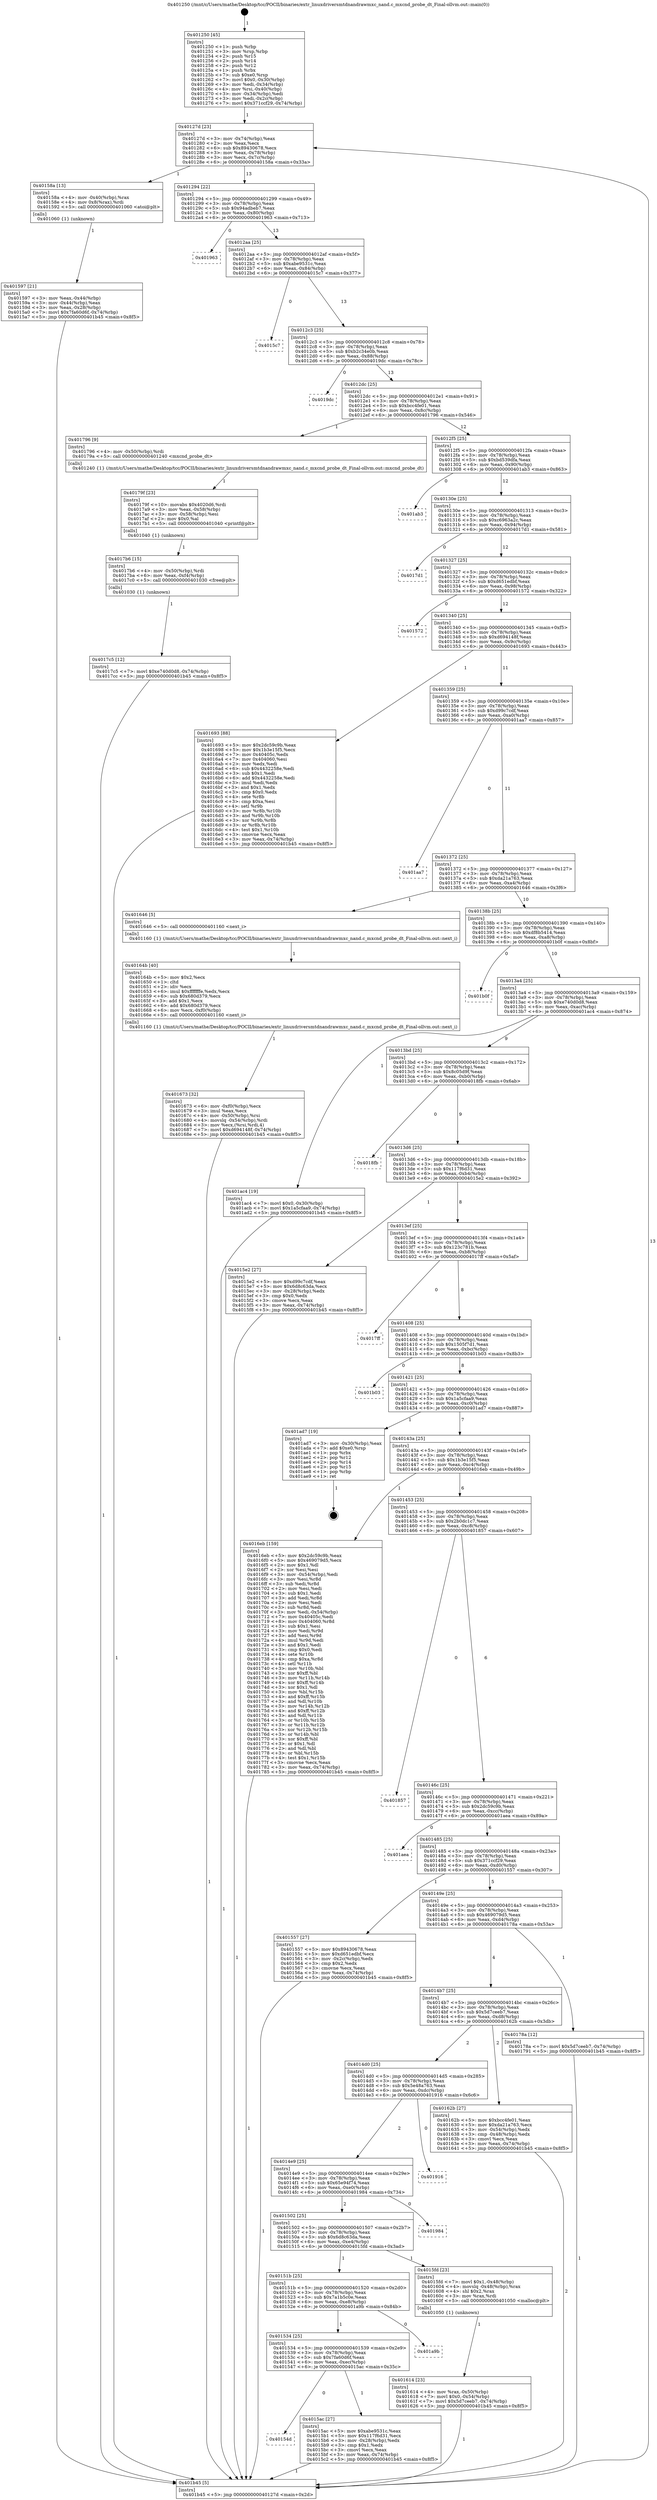 digraph "0x401250" {
  label = "0x401250 (/mnt/c/Users/mathe/Desktop/tcc/POCII/binaries/extr_linuxdriversmtdnandrawmxc_nand.c_mxcnd_probe_dt_Final-ollvm.out::main(0))"
  labelloc = "t"
  node[shape=record]

  Entry [label="",width=0.3,height=0.3,shape=circle,fillcolor=black,style=filled]
  "0x40127d" [label="{
     0x40127d [23]\l
     | [instrs]\l
     &nbsp;&nbsp;0x40127d \<+3\>: mov -0x74(%rbp),%eax\l
     &nbsp;&nbsp;0x401280 \<+2\>: mov %eax,%ecx\l
     &nbsp;&nbsp;0x401282 \<+6\>: sub $0x89430678,%ecx\l
     &nbsp;&nbsp;0x401288 \<+3\>: mov %eax,-0x78(%rbp)\l
     &nbsp;&nbsp;0x40128b \<+3\>: mov %ecx,-0x7c(%rbp)\l
     &nbsp;&nbsp;0x40128e \<+6\>: je 000000000040158a \<main+0x33a\>\l
  }"]
  "0x40158a" [label="{
     0x40158a [13]\l
     | [instrs]\l
     &nbsp;&nbsp;0x40158a \<+4\>: mov -0x40(%rbp),%rax\l
     &nbsp;&nbsp;0x40158e \<+4\>: mov 0x8(%rax),%rdi\l
     &nbsp;&nbsp;0x401592 \<+5\>: call 0000000000401060 \<atoi@plt\>\l
     | [calls]\l
     &nbsp;&nbsp;0x401060 \{1\} (unknown)\l
  }"]
  "0x401294" [label="{
     0x401294 [22]\l
     | [instrs]\l
     &nbsp;&nbsp;0x401294 \<+5\>: jmp 0000000000401299 \<main+0x49\>\l
     &nbsp;&nbsp;0x401299 \<+3\>: mov -0x78(%rbp),%eax\l
     &nbsp;&nbsp;0x40129c \<+5\>: sub $0x94adbeb7,%eax\l
     &nbsp;&nbsp;0x4012a1 \<+3\>: mov %eax,-0x80(%rbp)\l
     &nbsp;&nbsp;0x4012a4 \<+6\>: je 0000000000401963 \<main+0x713\>\l
  }"]
  Exit [label="",width=0.3,height=0.3,shape=circle,fillcolor=black,style=filled,peripheries=2]
  "0x401963" [label="{
     0x401963\l
  }", style=dashed]
  "0x4012aa" [label="{
     0x4012aa [25]\l
     | [instrs]\l
     &nbsp;&nbsp;0x4012aa \<+5\>: jmp 00000000004012af \<main+0x5f\>\l
     &nbsp;&nbsp;0x4012af \<+3\>: mov -0x78(%rbp),%eax\l
     &nbsp;&nbsp;0x4012b2 \<+5\>: sub $0xabe9531c,%eax\l
     &nbsp;&nbsp;0x4012b7 \<+6\>: mov %eax,-0x84(%rbp)\l
     &nbsp;&nbsp;0x4012bd \<+6\>: je 00000000004015c7 \<main+0x377\>\l
  }"]
  "0x4017c5" [label="{
     0x4017c5 [12]\l
     | [instrs]\l
     &nbsp;&nbsp;0x4017c5 \<+7\>: movl $0xe740d0d8,-0x74(%rbp)\l
     &nbsp;&nbsp;0x4017cc \<+5\>: jmp 0000000000401b45 \<main+0x8f5\>\l
  }"]
  "0x4015c7" [label="{
     0x4015c7\l
  }", style=dashed]
  "0x4012c3" [label="{
     0x4012c3 [25]\l
     | [instrs]\l
     &nbsp;&nbsp;0x4012c3 \<+5\>: jmp 00000000004012c8 \<main+0x78\>\l
     &nbsp;&nbsp;0x4012c8 \<+3\>: mov -0x78(%rbp),%eax\l
     &nbsp;&nbsp;0x4012cb \<+5\>: sub $0xb2c34e0b,%eax\l
     &nbsp;&nbsp;0x4012d0 \<+6\>: mov %eax,-0x88(%rbp)\l
     &nbsp;&nbsp;0x4012d6 \<+6\>: je 00000000004019dc \<main+0x78c\>\l
  }"]
  "0x4017b6" [label="{
     0x4017b6 [15]\l
     | [instrs]\l
     &nbsp;&nbsp;0x4017b6 \<+4\>: mov -0x50(%rbp),%rdi\l
     &nbsp;&nbsp;0x4017ba \<+6\>: mov %eax,-0xf4(%rbp)\l
     &nbsp;&nbsp;0x4017c0 \<+5\>: call 0000000000401030 \<free@plt\>\l
     | [calls]\l
     &nbsp;&nbsp;0x401030 \{1\} (unknown)\l
  }"]
  "0x4019dc" [label="{
     0x4019dc\l
  }", style=dashed]
  "0x4012dc" [label="{
     0x4012dc [25]\l
     | [instrs]\l
     &nbsp;&nbsp;0x4012dc \<+5\>: jmp 00000000004012e1 \<main+0x91\>\l
     &nbsp;&nbsp;0x4012e1 \<+3\>: mov -0x78(%rbp),%eax\l
     &nbsp;&nbsp;0x4012e4 \<+5\>: sub $0xbcc4fe01,%eax\l
     &nbsp;&nbsp;0x4012e9 \<+6\>: mov %eax,-0x8c(%rbp)\l
     &nbsp;&nbsp;0x4012ef \<+6\>: je 0000000000401796 \<main+0x546\>\l
  }"]
  "0x40179f" [label="{
     0x40179f [23]\l
     | [instrs]\l
     &nbsp;&nbsp;0x40179f \<+10\>: movabs $0x4020d6,%rdi\l
     &nbsp;&nbsp;0x4017a9 \<+3\>: mov %eax,-0x58(%rbp)\l
     &nbsp;&nbsp;0x4017ac \<+3\>: mov -0x58(%rbp),%esi\l
     &nbsp;&nbsp;0x4017af \<+2\>: mov $0x0,%al\l
     &nbsp;&nbsp;0x4017b1 \<+5\>: call 0000000000401040 \<printf@plt\>\l
     | [calls]\l
     &nbsp;&nbsp;0x401040 \{1\} (unknown)\l
  }"]
  "0x401796" [label="{
     0x401796 [9]\l
     | [instrs]\l
     &nbsp;&nbsp;0x401796 \<+4\>: mov -0x50(%rbp),%rdi\l
     &nbsp;&nbsp;0x40179a \<+5\>: call 0000000000401240 \<mxcnd_probe_dt\>\l
     | [calls]\l
     &nbsp;&nbsp;0x401240 \{1\} (/mnt/c/Users/mathe/Desktop/tcc/POCII/binaries/extr_linuxdriversmtdnandrawmxc_nand.c_mxcnd_probe_dt_Final-ollvm.out::mxcnd_probe_dt)\l
  }"]
  "0x4012f5" [label="{
     0x4012f5 [25]\l
     | [instrs]\l
     &nbsp;&nbsp;0x4012f5 \<+5\>: jmp 00000000004012fa \<main+0xaa\>\l
     &nbsp;&nbsp;0x4012fa \<+3\>: mov -0x78(%rbp),%eax\l
     &nbsp;&nbsp;0x4012fd \<+5\>: sub $0xbd539dfa,%eax\l
     &nbsp;&nbsp;0x401302 \<+6\>: mov %eax,-0x90(%rbp)\l
     &nbsp;&nbsp;0x401308 \<+6\>: je 0000000000401ab3 \<main+0x863\>\l
  }"]
  "0x401673" [label="{
     0x401673 [32]\l
     | [instrs]\l
     &nbsp;&nbsp;0x401673 \<+6\>: mov -0xf0(%rbp),%ecx\l
     &nbsp;&nbsp;0x401679 \<+3\>: imul %eax,%ecx\l
     &nbsp;&nbsp;0x40167c \<+4\>: mov -0x50(%rbp),%rsi\l
     &nbsp;&nbsp;0x401680 \<+4\>: movslq -0x54(%rbp),%rdi\l
     &nbsp;&nbsp;0x401684 \<+3\>: mov %ecx,(%rsi,%rdi,4)\l
     &nbsp;&nbsp;0x401687 \<+7\>: movl $0xd694148f,-0x74(%rbp)\l
     &nbsp;&nbsp;0x40168e \<+5\>: jmp 0000000000401b45 \<main+0x8f5\>\l
  }"]
  "0x401ab3" [label="{
     0x401ab3\l
  }", style=dashed]
  "0x40130e" [label="{
     0x40130e [25]\l
     | [instrs]\l
     &nbsp;&nbsp;0x40130e \<+5\>: jmp 0000000000401313 \<main+0xc3\>\l
     &nbsp;&nbsp;0x401313 \<+3\>: mov -0x78(%rbp),%eax\l
     &nbsp;&nbsp;0x401316 \<+5\>: sub $0xc6963a2c,%eax\l
     &nbsp;&nbsp;0x40131b \<+6\>: mov %eax,-0x94(%rbp)\l
     &nbsp;&nbsp;0x401321 \<+6\>: je 00000000004017d1 \<main+0x581\>\l
  }"]
  "0x40164b" [label="{
     0x40164b [40]\l
     | [instrs]\l
     &nbsp;&nbsp;0x40164b \<+5\>: mov $0x2,%ecx\l
     &nbsp;&nbsp;0x401650 \<+1\>: cltd\l
     &nbsp;&nbsp;0x401651 \<+2\>: idiv %ecx\l
     &nbsp;&nbsp;0x401653 \<+6\>: imul $0xfffffffe,%edx,%ecx\l
     &nbsp;&nbsp;0x401659 \<+6\>: sub $0x680d379,%ecx\l
     &nbsp;&nbsp;0x40165f \<+3\>: add $0x1,%ecx\l
     &nbsp;&nbsp;0x401662 \<+6\>: add $0x680d379,%ecx\l
     &nbsp;&nbsp;0x401668 \<+6\>: mov %ecx,-0xf0(%rbp)\l
     &nbsp;&nbsp;0x40166e \<+5\>: call 0000000000401160 \<next_i\>\l
     | [calls]\l
     &nbsp;&nbsp;0x401160 \{1\} (/mnt/c/Users/mathe/Desktop/tcc/POCII/binaries/extr_linuxdriversmtdnandrawmxc_nand.c_mxcnd_probe_dt_Final-ollvm.out::next_i)\l
  }"]
  "0x4017d1" [label="{
     0x4017d1\l
  }", style=dashed]
  "0x401327" [label="{
     0x401327 [25]\l
     | [instrs]\l
     &nbsp;&nbsp;0x401327 \<+5\>: jmp 000000000040132c \<main+0xdc\>\l
     &nbsp;&nbsp;0x40132c \<+3\>: mov -0x78(%rbp),%eax\l
     &nbsp;&nbsp;0x40132f \<+5\>: sub $0xd651edbf,%eax\l
     &nbsp;&nbsp;0x401334 \<+6\>: mov %eax,-0x98(%rbp)\l
     &nbsp;&nbsp;0x40133a \<+6\>: je 0000000000401572 \<main+0x322\>\l
  }"]
  "0x401614" [label="{
     0x401614 [23]\l
     | [instrs]\l
     &nbsp;&nbsp;0x401614 \<+4\>: mov %rax,-0x50(%rbp)\l
     &nbsp;&nbsp;0x401618 \<+7\>: movl $0x0,-0x54(%rbp)\l
     &nbsp;&nbsp;0x40161f \<+7\>: movl $0x5d7ceeb7,-0x74(%rbp)\l
     &nbsp;&nbsp;0x401626 \<+5\>: jmp 0000000000401b45 \<main+0x8f5\>\l
  }"]
  "0x401572" [label="{
     0x401572\l
  }", style=dashed]
  "0x401340" [label="{
     0x401340 [25]\l
     | [instrs]\l
     &nbsp;&nbsp;0x401340 \<+5\>: jmp 0000000000401345 \<main+0xf5\>\l
     &nbsp;&nbsp;0x401345 \<+3\>: mov -0x78(%rbp),%eax\l
     &nbsp;&nbsp;0x401348 \<+5\>: sub $0xd694148f,%eax\l
     &nbsp;&nbsp;0x40134d \<+6\>: mov %eax,-0x9c(%rbp)\l
     &nbsp;&nbsp;0x401353 \<+6\>: je 0000000000401693 \<main+0x443\>\l
  }"]
  "0x40154d" [label="{
     0x40154d\l
  }", style=dashed]
  "0x401693" [label="{
     0x401693 [88]\l
     | [instrs]\l
     &nbsp;&nbsp;0x401693 \<+5\>: mov $0x2dc59c9b,%eax\l
     &nbsp;&nbsp;0x401698 \<+5\>: mov $0x1b3e15f5,%ecx\l
     &nbsp;&nbsp;0x40169d \<+7\>: mov 0x40405c,%edx\l
     &nbsp;&nbsp;0x4016a4 \<+7\>: mov 0x404060,%esi\l
     &nbsp;&nbsp;0x4016ab \<+2\>: mov %edx,%edi\l
     &nbsp;&nbsp;0x4016ad \<+6\>: sub $0x4432258e,%edi\l
     &nbsp;&nbsp;0x4016b3 \<+3\>: sub $0x1,%edi\l
     &nbsp;&nbsp;0x4016b6 \<+6\>: add $0x4432258e,%edi\l
     &nbsp;&nbsp;0x4016bc \<+3\>: imul %edi,%edx\l
     &nbsp;&nbsp;0x4016bf \<+3\>: and $0x1,%edx\l
     &nbsp;&nbsp;0x4016c2 \<+3\>: cmp $0x0,%edx\l
     &nbsp;&nbsp;0x4016c5 \<+4\>: sete %r8b\l
     &nbsp;&nbsp;0x4016c9 \<+3\>: cmp $0xa,%esi\l
     &nbsp;&nbsp;0x4016cc \<+4\>: setl %r9b\l
     &nbsp;&nbsp;0x4016d0 \<+3\>: mov %r8b,%r10b\l
     &nbsp;&nbsp;0x4016d3 \<+3\>: and %r9b,%r10b\l
     &nbsp;&nbsp;0x4016d6 \<+3\>: xor %r9b,%r8b\l
     &nbsp;&nbsp;0x4016d9 \<+3\>: or %r8b,%r10b\l
     &nbsp;&nbsp;0x4016dc \<+4\>: test $0x1,%r10b\l
     &nbsp;&nbsp;0x4016e0 \<+3\>: cmovne %ecx,%eax\l
     &nbsp;&nbsp;0x4016e3 \<+3\>: mov %eax,-0x74(%rbp)\l
     &nbsp;&nbsp;0x4016e6 \<+5\>: jmp 0000000000401b45 \<main+0x8f5\>\l
  }"]
  "0x401359" [label="{
     0x401359 [25]\l
     | [instrs]\l
     &nbsp;&nbsp;0x401359 \<+5\>: jmp 000000000040135e \<main+0x10e\>\l
     &nbsp;&nbsp;0x40135e \<+3\>: mov -0x78(%rbp),%eax\l
     &nbsp;&nbsp;0x401361 \<+5\>: sub $0xd99c7cdf,%eax\l
     &nbsp;&nbsp;0x401366 \<+6\>: mov %eax,-0xa0(%rbp)\l
     &nbsp;&nbsp;0x40136c \<+6\>: je 0000000000401aa7 \<main+0x857\>\l
  }"]
  "0x4015ac" [label="{
     0x4015ac [27]\l
     | [instrs]\l
     &nbsp;&nbsp;0x4015ac \<+5\>: mov $0xabe9531c,%eax\l
     &nbsp;&nbsp;0x4015b1 \<+5\>: mov $0x117f6d31,%ecx\l
     &nbsp;&nbsp;0x4015b6 \<+3\>: mov -0x28(%rbp),%edx\l
     &nbsp;&nbsp;0x4015b9 \<+3\>: cmp $0x1,%edx\l
     &nbsp;&nbsp;0x4015bc \<+3\>: cmovl %ecx,%eax\l
     &nbsp;&nbsp;0x4015bf \<+3\>: mov %eax,-0x74(%rbp)\l
     &nbsp;&nbsp;0x4015c2 \<+5\>: jmp 0000000000401b45 \<main+0x8f5\>\l
  }"]
  "0x401aa7" [label="{
     0x401aa7\l
  }", style=dashed]
  "0x401372" [label="{
     0x401372 [25]\l
     | [instrs]\l
     &nbsp;&nbsp;0x401372 \<+5\>: jmp 0000000000401377 \<main+0x127\>\l
     &nbsp;&nbsp;0x401377 \<+3\>: mov -0x78(%rbp),%eax\l
     &nbsp;&nbsp;0x40137a \<+5\>: sub $0xda21a763,%eax\l
     &nbsp;&nbsp;0x40137f \<+6\>: mov %eax,-0xa4(%rbp)\l
     &nbsp;&nbsp;0x401385 \<+6\>: je 0000000000401646 \<main+0x3f6\>\l
  }"]
  "0x401534" [label="{
     0x401534 [25]\l
     | [instrs]\l
     &nbsp;&nbsp;0x401534 \<+5\>: jmp 0000000000401539 \<main+0x2e9\>\l
     &nbsp;&nbsp;0x401539 \<+3\>: mov -0x78(%rbp),%eax\l
     &nbsp;&nbsp;0x40153c \<+5\>: sub $0x7fa60d6f,%eax\l
     &nbsp;&nbsp;0x401541 \<+6\>: mov %eax,-0xec(%rbp)\l
     &nbsp;&nbsp;0x401547 \<+6\>: je 00000000004015ac \<main+0x35c\>\l
  }"]
  "0x401646" [label="{
     0x401646 [5]\l
     | [instrs]\l
     &nbsp;&nbsp;0x401646 \<+5\>: call 0000000000401160 \<next_i\>\l
     | [calls]\l
     &nbsp;&nbsp;0x401160 \{1\} (/mnt/c/Users/mathe/Desktop/tcc/POCII/binaries/extr_linuxdriversmtdnandrawmxc_nand.c_mxcnd_probe_dt_Final-ollvm.out::next_i)\l
  }"]
  "0x40138b" [label="{
     0x40138b [25]\l
     | [instrs]\l
     &nbsp;&nbsp;0x40138b \<+5\>: jmp 0000000000401390 \<main+0x140\>\l
     &nbsp;&nbsp;0x401390 \<+3\>: mov -0x78(%rbp),%eax\l
     &nbsp;&nbsp;0x401393 \<+5\>: sub $0xdf8b5414,%eax\l
     &nbsp;&nbsp;0x401398 \<+6\>: mov %eax,-0xa8(%rbp)\l
     &nbsp;&nbsp;0x40139e \<+6\>: je 0000000000401b0f \<main+0x8bf\>\l
  }"]
  "0x401a9b" [label="{
     0x401a9b\l
  }", style=dashed]
  "0x401b0f" [label="{
     0x401b0f\l
  }", style=dashed]
  "0x4013a4" [label="{
     0x4013a4 [25]\l
     | [instrs]\l
     &nbsp;&nbsp;0x4013a4 \<+5\>: jmp 00000000004013a9 \<main+0x159\>\l
     &nbsp;&nbsp;0x4013a9 \<+3\>: mov -0x78(%rbp),%eax\l
     &nbsp;&nbsp;0x4013ac \<+5\>: sub $0xe740d0d8,%eax\l
     &nbsp;&nbsp;0x4013b1 \<+6\>: mov %eax,-0xac(%rbp)\l
     &nbsp;&nbsp;0x4013b7 \<+6\>: je 0000000000401ac4 \<main+0x874\>\l
  }"]
  "0x40151b" [label="{
     0x40151b [25]\l
     | [instrs]\l
     &nbsp;&nbsp;0x40151b \<+5\>: jmp 0000000000401520 \<main+0x2d0\>\l
     &nbsp;&nbsp;0x401520 \<+3\>: mov -0x78(%rbp),%eax\l
     &nbsp;&nbsp;0x401523 \<+5\>: sub $0x7a1b5c0e,%eax\l
     &nbsp;&nbsp;0x401528 \<+6\>: mov %eax,-0xe8(%rbp)\l
     &nbsp;&nbsp;0x40152e \<+6\>: je 0000000000401a9b \<main+0x84b\>\l
  }"]
  "0x401ac4" [label="{
     0x401ac4 [19]\l
     | [instrs]\l
     &nbsp;&nbsp;0x401ac4 \<+7\>: movl $0x0,-0x30(%rbp)\l
     &nbsp;&nbsp;0x401acb \<+7\>: movl $0x1a5cfaa9,-0x74(%rbp)\l
     &nbsp;&nbsp;0x401ad2 \<+5\>: jmp 0000000000401b45 \<main+0x8f5\>\l
  }"]
  "0x4013bd" [label="{
     0x4013bd [25]\l
     | [instrs]\l
     &nbsp;&nbsp;0x4013bd \<+5\>: jmp 00000000004013c2 \<main+0x172\>\l
     &nbsp;&nbsp;0x4013c2 \<+3\>: mov -0x78(%rbp),%eax\l
     &nbsp;&nbsp;0x4013c5 \<+5\>: sub $0x8c05d9f,%eax\l
     &nbsp;&nbsp;0x4013ca \<+6\>: mov %eax,-0xb0(%rbp)\l
     &nbsp;&nbsp;0x4013d0 \<+6\>: je 00000000004018fb \<main+0x6ab\>\l
  }"]
  "0x4015fd" [label="{
     0x4015fd [23]\l
     | [instrs]\l
     &nbsp;&nbsp;0x4015fd \<+7\>: movl $0x1,-0x48(%rbp)\l
     &nbsp;&nbsp;0x401604 \<+4\>: movslq -0x48(%rbp),%rax\l
     &nbsp;&nbsp;0x401608 \<+4\>: shl $0x2,%rax\l
     &nbsp;&nbsp;0x40160c \<+3\>: mov %rax,%rdi\l
     &nbsp;&nbsp;0x40160f \<+5\>: call 0000000000401050 \<malloc@plt\>\l
     | [calls]\l
     &nbsp;&nbsp;0x401050 \{1\} (unknown)\l
  }"]
  "0x4018fb" [label="{
     0x4018fb\l
  }", style=dashed]
  "0x4013d6" [label="{
     0x4013d6 [25]\l
     | [instrs]\l
     &nbsp;&nbsp;0x4013d6 \<+5\>: jmp 00000000004013db \<main+0x18b\>\l
     &nbsp;&nbsp;0x4013db \<+3\>: mov -0x78(%rbp),%eax\l
     &nbsp;&nbsp;0x4013de \<+5\>: sub $0x117f6d31,%eax\l
     &nbsp;&nbsp;0x4013e3 \<+6\>: mov %eax,-0xb4(%rbp)\l
     &nbsp;&nbsp;0x4013e9 \<+6\>: je 00000000004015e2 \<main+0x392\>\l
  }"]
  "0x401502" [label="{
     0x401502 [25]\l
     | [instrs]\l
     &nbsp;&nbsp;0x401502 \<+5\>: jmp 0000000000401507 \<main+0x2b7\>\l
     &nbsp;&nbsp;0x401507 \<+3\>: mov -0x78(%rbp),%eax\l
     &nbsp;&nbsp;0x40150a \<+5\>: sub $0x6d8c63da,%eax\l
     &nbsp;&nbsp;0x40150f \<+6\>: mov %eax,-0xe4(%rbp)\l
     &nbsp;&nbsp;0x401515 \<+6\>: je 00000000004015fd \<main+0x3ad\>\l
  }"]
  "0x4015e2" [label="{
     0x4015e2 [27]\l
     | [instrs]\l
     &nbsp;&nbsp;0x4015e2 \<+5\>: mov $0xd99c7cdf,%eax\l
     &nbsp;&nbsp;0x4015e7 \<+5\>: mov $0x6d8c63da,%ecx\l
     &nbsp;&nbsp;0x4015ec \<+3\>: mov -0x28(%rbp),%edx\l
     &nbsp;&nbsp;0x4015ef \<+3\>: cmp $0x0,%edx\l
     &nbsp;&nbsp;0x4015f2 \<+3\>: cmove %ecx,%eax\l
     &nbsp;&nbsp;0x4015f5 \<+3\>: mov %eax,-0x74(%rbp)\l
     &nbsp;&nbsp;0x4015f8 \<+5\>: jmp 0000000000401b45 \<main+0x8f5\>\l
  }"]
  "0x4013ef" [label="{
     0x4013ef [25]\l
     | [instrs]\l
     &nbsp;&nbsp;0x4013ef \<+5\>: jmp 00000000004013f4 \<main+0x1a4\>\l
     &nbsp;&nbsp;0x4013f4 \<+3\>: mov -0x78(%rbp),%eax\l
     &nbsp;&nbsp;0x4013f7 \<+5\>: sub $0x123c781b,%eax\l
     &nbsp;&nbsp;0x4013fc \<+6\>: mov %eax,-0xb8(%rbp)\l
     &nbsp;&nbsp;0x401402 \<+6\>: je 00000000004017ff \<main+0x5af\>\l
  }"]
  "0x401984" [label="{
     0x401984\l
  }", style=dashed]
  "0x4017ff" [label="{
     0x4017ff\l
  }", style=dashed]
  "0x401408" [label="{
     0x401408 [25]\l
     | [instrs]\l
     &nbsp;&nbsp;0x401408 \<+5\>: jmp 000000000040140d \<main+0x1bd\>\l
     &nbsp;&nbsp;0x40140d \<+3\>: mov -0x78(%rbp),%eax\l
     &nbsp;&nbsp;0x401410 \<+5\>: sub $0x1505f7d1,%eax\l
     &nbsp;&nbsp;0x401415 \<+6\>: mov %eax,-0xbc(%rbp)\l
     &nbsp;&nbsp;0x40141b \<+6\>: je 0000000000401b03 \<main+0x8b3\>\l
  }"]
  "0x4014e9" [label="{
     0x4014e9 [25]\l
     | [instrs]\l
     &nbsp;&nbsp;0x4014e9 \<+5\>: jmp 00000000004014ee \<main+0x29e\>\l
     &nbsp;&nbsp;0x4014ee \<+3\>: mov -0x78(%rbp),%eax\l
     &nbsp;&nbsp;0x4014f1 \<+5\>: sub $0x65e94f74,%eax\l
     &nbsp;&nbsp;0x4014f6 \<+6\>: mov %eax,-0xe0(%rbp)\l
     &nbsp;&nbsp;0x4014fc \<+6\>: je 0000000000401984 \<main+0x734\>\l
  }"]
  "0x401b03" [label="{
     0x401b03\l
  }", style=dashed]
  "0x401421" [label="{
     0x401421 [25]\l
     | [instrs]\l
     &nbsp;&nbsp;0x401421 \<+5\>: jmp 0000000000401426 \<main+0x1d6\>\l
     &nbsp;&nbsp;0x401426 \<+3\>: mov -0x78(%rbp),%eax\l
     &nbsp;&nbsp;0x401429 \<+5\>: sub $0x1a5cfaa9,%eax\l
     &nbsp;&nbsp;0x40142e \<+6\>: mov %eax,-0xc0(%rbp)\l
     &nbsp;&nbsp;0x401434 \<+6\>: je 0000000000401ad7 \<main+0x887\>\l
  }"]
  "0x401916" [label="{
     0x401916\l
  }", style=dashed]
  "0x401ad7" [label="{
     0x401ad7 [19]\l
     | [instrs]\l
     &nbsp;&nbsp;0x401ad7 \<+3\>: mov -0x30(%rbp),%eax\l
     &nbsp;&nbsp;0x401ada \<+7\>: add $0xe0,%rsp\l
     &nbsp;&nbsp;0x401ae1 \<+1\>: pop %rbx\l
     &nbsp;&nbsp;0x401ae2 \<+2\>: pop %r12\l
     &nbsp;&nbsp;0x401ae4 \<+2\>: pop %r14\l
     &nbsp;&nbsp;0x401ae6 \<+2\>: pop %r15\l
     &nbsp;&nbsp;0x401ae8 \<+1\>: pop %rbp\l
     &nbsp;&nbsp;0x401ae9 \<+1\>: ret\l
  }"]
  "0x40143a" [label="{
     0x40143a [25]\l
     | [instrs]\l
     &nbsp;&nbsp;0x40143a \<+5\>: jmp 000000000040143f \<main+0x1ef\>\l
     &nbsp;&nbsp;0x40143f \<+3\>: mov -0x78(%rbp),%eax\l
     &nbsp;&nbsp;0x401442 \<+5\>: sub $0x1b3e15f5,%eax\l
     &nbsp;&nbsp;0x401447 \<+6\>: mov %eax,-0xc4(%rbp)\l
     &nbsp;&nbsp;0x40144d \<+6\>: je 00000000004016eb \<main+0x49b\>\l
  }"]
  "0x4014d0" [label="{
     0x4014d0 [25]\l
     | [instrs]\l
     &nbsp;&nbsp;0x4014d0 \<+5\>: jmp 00000000004014d5 \<main+0x285\>\l
     &nbsp;&nbsp;0x4014d5 \<+3\>: mov -0x78(%rbp),%eax\l
     &nbsp;&nbsp;0x4014d8 \<+5\>: sub $0x5e48a763,%eax\l
     &nbsp;&nbsp;0x4014dd \<+6\>: mov %eax,-0xdc(%rbp)\l
     &nbsp;&nbsp;0x4014e3 \<+6\>: je 0000000000401916 \<main+0x6c6\>\l
  }"]
  "0x4016eb" [label="{
     0x4016eb [159]\l
     | [instrs]\l
     &nbsp;&nbsp;0x4016eb \<+5\>: mov $0x2dc59c9b,%eax\l
     &nbsp;&nbsp;0x4016f0 \<+5\>: mov $0x469079d5,%ecx\l
     &nbsp;&nbsp;0x4016f5 \<+2\>: mov $0x1,%dl\l
     &nbsp;&nbsp;0x4016f7 \<+2\>: xor %esi,%esi\l
     &nbsp;&nbsp;0x4016f9 \<+3\>: mov -0x54(%rbp),%edi\l
     &nbsp;&nbsp;0x4016fc \<+3\>: mov %esi,%r8d\l
     &nbsp;&nbsp;0x4016ff \<+3\>: sub %edi,%r8d\l
     &nbsp;&nbsp;0x401702 \<+2\>: mov %esi,%edi\l
     &nbsp;&nbsp;0x401704 \<+3\>: sub $0x1,%edi\l
     &nbsp;&nbsp;0x401707 \<+3\>: add %edi,%r8d\l
     &nbsp;&nbsp;0x40170a \<+2\>: mov %esi,%edi\l
     &nbsp;&nbsp;0x40170c \<+3\>: sub %r8d,%edi\l
     &nbsp;&nbsp;0x40170f \<+3\>: mov %edi,-0x54(%rbp)\l
     &nbsp;&nbsp;0x401712 \<+7\>: mov 0x40405c,%edi\l
     &nbsp;&nbsp;0x401719 \<+8\>: mov 0x404060,%r8d\l
     &nbsp;&nbsp;0x401721 \<+3\>: sub $0x1,%esi\l
     &nbsp;&nbsp;0x401724 \<+3\>: mov %edi,%r9d\l
     &nbsp;&nbsp;0x401727 \<+3\>: add %esi,%r9d\l
     &nbsp;&nbsp;0x40172a \<+4\>: imul %r9d,%edi\l
     &nbsp;&nbsp;0x40172e \<+3\>: and $0x1,%edi\l
     &nbsp;&nbsp;0x401731 \<+3\>: cmp $0x0,%edi\l
     &nbsp;&nbsp;0x401734 \<+4\>: sete %r10b\l
     &nbsp;&nbsp;0x401738 \<+4\>: cmp $0xa,%r8d\l
     &nbsp;&nbsp;0x40173c \<+4\>: setl %r11b\l
     &nbsp;&nbsp;0x401740 \<+3\>: mov %r10b,%bl\l
     &nbsp;&nbsp;0x401743 \<+3\>: xor $0xff,%bl\l
     &nbsp;&nbsp;0x401746 \<+3\>: mov %r11b,%r14b\l
     &nbsp;&nbsp;0x401749 \<+4\>: xor $0xff,%r14b\l
     &nbsp;&nbsp;0x40174d \<+3\>: xor $0x1,%dl\l
     &nbsp;&nbsp;0x401750 \<+3\>: mov %bl,%r15b\l
     &nbsp;&nbsp;0x401753 \<+4\>: and $0xff,%r15b\l
     &nbsp;&nbsp;0x401757 \<+3\>: and %dl,%r10b\l
     &nbsp;&nbsp;0x40175a \<+3\>: mov %r14b,%r12b\l
     &nbsp;&nbsp;0x40175d \<+4\>: and $0xff,%r12b\l
     &nbsp;&nbsp;0x401761 \<+3\>: and %dl,%r11b\l
     &nbsp;&nbsp;0x401764 \<+3\>: or %r10b,%r15b\l
     &nbsp;&nbsp;0x401767 \<+3\>: or %r11b,%r12b\l
     &nbsp;&nbsp;0x40176a \<+3\>: xor %r12b,%r15b\l
     &nbsp;&nbsp;0x40176d \<+3\>: or %r14b,%bl\l
     &nbsp;&nbsp;0x401770 \<+3\>: xor $0xff,%bl\l
     &nbsp;&nbsp;0x401773 \<+3\>: or $0x1,%dl\l
     &nbsp;&nbsp;0x401776 \<+2\>: and %dl,%bl\l
     &nbsp;&nbsp;0x401778 \<+3\>: or %bl,%r15b\l
     &nbsp;&nbsp;0x40177b \<+4\>: test $0x1,%r15b\l
     &nbsp;&nbsp;0x40177f \<+3\>: cmovne %ecx,%eax\l
     &nbsp;&nbsp;0x401782 \<+3\>: mov %eax,-0x74(%rbp)\l
     &nbsp;&nbsp;0x401785 \<+5\>: jmp 0000000000401b45 \<main+0x8f5\>\l
  }"]
  "0x401453" [label="{
     0x401453 [25]\l
     | [instrs]\l
     &nbsp;&nbsp;0x401453 \<+5\>: jmp 0000000000401458 \<main+0x208\>\l
     &nbsp;&nbsp;0x401458 \<+3\>: mov -0x78(%rbp),%eax\l
     &nbsp;&nbsp;0x40145b \<+5\>: sub $0x2b0dc1c7,%eax\l
     &nbsp;&nbsp;0x401460 \<+6\>: mov %eax,-0xc8(%rbp)\l
     &nbsp;&nbsp;0x401466 \<+6\>: je 0000000000401857 \<main+0x607\>\l
  }"]
  "0x40162b" [label="{
     0x40162b [27]\l
     | [instrs]\l
     &nbsp;&nbsp;0x40162b \<+5\>: mov $0xbcc4fe01,%eax\l
     &nbsp;&nbsp;0x401630 \<+5\>: mov $0xda21a763,%ecx\l
     &nbsp;&nbsp;0x401635 \<+3\>: mov -0x54(%rbp),%edx\l
     &nbsp;&nbsp;0x401638 \<+3\>: cmp -0x48(%rbp),%edx\l
     &nbsp;&nbsp;0x40163b \<+3\>: cmovl %ecx,%eax\l
     &nbsp;&nbsp;0x40163e \<+3\>: mov %eax,-0x74(%rbp)\l
     &nbsp;&nbsp;0x401641 \<+5\>: jmp 0000000000401b45 \<main+0x8f5\>\l
  }"]
  "0x401857" [label="{
     0x401857\l
  }", style=dashed]
  "0x40146c" [label="{
     0x40146c [25]\l
     | [instrs]\l
     &nbsp;&nbsp;0x40146c \<+5\>: jmp 0000000000401471 \<main+0x221\>\l
     &nbsp;&nbsp;0x401471 \<+3\>: mov -0x78(%rbp),%eax\l
     &nbsp;&nbsp;0x401474 \<+5\>: sub $0x2dc59c9b,%eax\l
     &nbsp;&nbsp;0x401479 \<+6\>: mov %eax,-0xcc(%rbp)\l
     &nbsp;&nbsp;0x40147f \<+6\>: je 0000000000401aea \<main+0x89a\>\l
  }"]
  "0x4014b7" [label="{
     0x4014b7 [25]\l
     | [instrs]\l
     &nbsp;&nbsp;0x4014b7 \<+5\>: jmp 00000000004014bc \<main+0x26c\>\l
     &nbsp;&nbsp;0x4014bc \<+3\>: mov -0x78(%rbp),%eax\l
     &nbsp;&nbsp;0x4014bf \<+5\>: sub $0x5d7ceeb7,%eax\l
     &nbsp;&nbsp;0x4014c4 \<+6\>: mov %eax,-0xd8(%rbp)\l
     &nbsp;&nbsp;0x4014ca \<+6\>: je 000000000040162b \<main+0x3db\>\l
  }"]
  "0x401aea" [label="{
     0x401aea\l
  }", style=dashed]
  "0x401485" [label="{
     0x401485 [25]\l
     | [instrs]\l
     &nbsp;&nbsp;0x401485 \<+5\>: jmp 000000000040148a \<main+0x23a\>\l
     &nbsp;&nbsp;0x40148a \<+3\>: mov -0x78(%rbp),%eax\l
     &nbsp;&nbsp;0x40148d \<+5\>: sub $0x371ccf29,%eax\l
     &nbsp;&nbsp;0x401492 \<+6\>: mov %eax,-0xd0(%rbp)\l
     &nbsp;&nbsp;0x401498 \<+6\>: je 0000000000401557 \<main+0x307\>\l
  }"]
  "0x40178a" [label="{
     0x40178a [12]\l
     | [instrs]\l
     &nbsp;&nbsp;0x40178a \<+7\>: movl $0x5d7ceeb7,-0x74(%rbp)\l
     &nbsp;&nbsp;0x401791 \<+5\>: jmp 0000000000401b45 \<main+0x8f5\>\l
  }"]
  "0x401557" [label="{
     0x401557 [27]\l
     | [instrs]\l
     &nbsp;&nbsp;0x401557 \<+5\>: mov $0x89430678,%eax\l
     &nbsp;&nbsp;0x40155c \<+5\>: mov $0xd651edbf,%ecx\l
     &nbsp;&nbsp;0x401561 \<+3\>: mov -0x2c(%rbp),%edx\l
     &nbsp;&nbsp;0x401564 \<+3\>: cmp $0x2,%edx\l
     &nbsp;&nbsp;0x401567 \<+3\>: cmovne %ecx,%eax\l
     &nbsp;&nbsp;0x40156a \<+3\>: mov %eax,-0x74(%rbp)\l
     &nbsp;&nbsp;0x40156d \<+5\>: jmp 0000000000401b45 \<main+0x8f5\>\l
  }"]
  "0x40149e" [label="{
     0x40149e [25]\l
     | [instrs]\l
     &nbsp;&nbsp;0x40149e \<+5\>: jmp 00000000004014a3 \<main+0x253\>\l
     &nbsp;&nbsp;0x4014a3 \<+3\>: mov -0x78(%rbp),%eax\l
     &nbsp;&nbsp;0x4014a6 \<+5\>: sub $0x469079d5,%eax\l
     &nbsp;&nbsp;0x4014ab \<+6\>: mov %eax,-0xd4(%rbp)\l
     &nbsp;&nbsp;0x4014b1 \<+6\>: je 000000000040178a \<main+0x53a\>\l
  }"]
  "0x401b45" [label="{
     0x401b45 [5]\l
     | [instrs]\l
     &nbsp;&nbsp;0x401b45 \<+5\>: jmp 000000000040127d \<main+0x2d\>\l
  }"]
  "0x401250" [label="{
     0x401250 [45]\l
     | [instrs]\l
     &nbsp;&nbsp;0x401250 \<+1\>: push %rbp\l
     &nbsp;&nbsp;0x401251 \<+3\>: mov %rsp,%rbp\l
     &nbsp;&nbsp;0x401254 \<+2\>: push %r15\l
     &nbsp;&nbsp;0x401256 \<+2\>: push %r14\l
     &nbsp;&nbsp;0x401258 \<+2\>: push %r12\l
     &nbsp;&nbsp;0x40125a \<+1\>: push %rbx\l
     &nbsp;&nbsp;0x40125b \<+7\>: sub $0xe0,%rsp\l
     &nbsp;&nbsp;0x401262 \<+7\>: movl $0x0,-0x30(%rbp)\l
     &nbsp;&nbsp;0x401269 \<+3\>: mov %edi,-0x34(%rbp)\l
     &nbsp;&nbsp;0x40126c \<+4\>: mov %rsi,-0x40(%rbp)\l
     &nbsp;&nbsp;0x401270 \<+3\>: mov -0x34(%rbp),%edi\l
     &nbsp;&nbsp;0x401273 \<+3\>: mov %edi,-0x2c(%rbp)\l
     &nbsp;&nbsp;0x401276 \<+7\>: movl $0x371ccf29,-0x74(%rbp)\l
  }"]
  "0x401597" [label="{
     0x401597 [21]\l
     | [instrs]\l
     &nbsp;&nbsp;0x401597 \<+3\>: mov %eax,-0x44(%rbp)\l
     &nbsp;&nbsp;0x40159a \<+3\>: mov -0x44(%rbp),%eax\l
     &nbsp;&nbsp;0x40159d \<+3\>: mov %eax,-0x28(%rbp)\l
     &nbsp;&nbsp;0x4015a0 \<+7\>: movl $0x7fa60d6f,-0x74(%rbp)\l
     &nbsp;&nbsp;0x4015a7 \<+5\>: jmp 0000000000401b45 \<main+0x8f5\>\l
  }"]
  Entry -> "0x401250" [label=" 1"]
  "0x40127d" -> "0x40158a" [label=" 1"]
  "0x40127d" -> "0x401294" [label=" 13"]
  "0x401ad7" -> Exit [label=" 1"]
  "0x401294" -> "0x401963" [label=" 0"]
  "0x401294" -> "0x4012aa" [label=" 13"]
  "0x401ac4" -> "0x401b45" [label=" 1"]
  "0x4012aa" -> "0x4015c7" [label=" 0"]
  "0x4012aa" -> "0x4012c3" [label=" 13"]
  "0x4017c5" -> "0x401b45" [label=" 1"]
  "0x4012c3" -> "0x4019dc" [label=" 0"]
  "0x4012c3" -> "0x4012dc" [label=" 13"]
  "0x4017b6" -> "0x4017c5" [label=" 1"]
  "0x4012dc" -> "0x401796" [label=" 1"]
  "0x4012dc" -> "0x4012f5" [label=" 12"]
  "0x40179f" -> "0x4017b6" [label=" 1"]
  "0x4012f5" -> "0x401ab3" [label=" 0"]
  "0x4012f5" -> "0x40130e" [label=" 12"]
  "0x401796" -> "0x40179f" [label=" 1"]
  "0x40130e" -> "0x4017d1" [label=" 0"]
  "0x40130e" -> "0x401327" [label=" 12"]
  "0x40178a" -> "0x401b45" [label=" 1"]
  "0x401327" -> "0x401572" [label=" 0"]
  "0x401327" -> "0x401340" [label=" 12"]
  "0x4016eb" -> "0x401b45" [label=" 1"]
  "0x401340" -> "0x401693" [label=" 1"]
  "0x401340" -> "0x401359" [label=" 11"]
  "0x401693" -> "0x401b45" [label=" 1"]
  "0x401359" -> "0x401aa7" [label=" 0"]
  "0x401359" -> "0x401372" [label=" 11"]
  "0x401673" -> "0x401b45" [label=" 1"]
  "0x401372" -> "0x401646" [label=" 1"]
  "0x401372" -> "0x40138b" [label=" 10"]
  "0x401646" -> "0x40164b" [label=" 1"]
  "0x40138b" -> "0x401b0f" [label=" 0"]
  "0x40138b" -> "0x4013a4" [label=" 10"]
  "0x40162b" -> "0x401b45" [label=" 2"]
  "0x4013a4" -> "0x401ac4" [label=" 1"]
  "0x4013a4" -> "0x4013bd" [label=" 9"]
  "0x4015fd" -> "0x401614" [label=" 1"]
  "0x4013bd" -> "0x4018fb" [label=" 0"]
  "0x4013bd" -> "0x4013d6" [label=" 9"]
  "0x4015e2" -> "0x401b45" [label=" 1"]
  "0x4013d6" -> "0x4015e2" [label=" 1"]
  "0x4013d6" -> "0x4013ef" [label=" 8"]
  "0x401534" -> "0x40154d" [label=" 0"]
  "0x4013ef" -> "0x4017ff" [label=" 0"]
  "0x4013ef" -> "0x401408" [label=" 8"]
  "0x401534" -> "0x4015ac" [label=" 1"]
  "0x401408" -> "0x401b03" [label=" 0"]
  "0x401408" -> "0x401421" [label=" 8"]
  "0x40151b" -> "0x401534" [label=" 1"]
  "0x401421" -> "0x401ad7" [label=" 1"]
  "0x401421" -> "0x40143a" [label=" 7"]
  "0x40151b" -> "0x401a9b" [label=" 0"]
  "0x40143a" -> "0x4016eb" [label=" 1"]
  "0x40143a" -> "0x401453" [label=" 6"]
  "0x401502" -> "0x40151b" [label=" 1"]
  "0x401453" -> "0x401857" [label=" 0"]
  "0x401453" -> "0x40146c" [label=" 6"]
  "0x401502" -> "0x4015fd" [label=" 1"]
  "0x40146c" -> "0x401aea" [label=" 0"]
  "0x40146c" -> "0x401485" [label=" 6"]
  "0x4014e9" -> "0x401502" [label=" 2"]
  "0x401485" -> "0x401557" [label=" 1"]
  "0x401485" -> "0x40149e" [label=" 5"]
  "0x401557" -> "0x401b45" [label=" 1"]
  "0x401250" -> "0x40127d" [label=" 1"]
  "0x401b45" -> "0x40127d" [label=" 13"]
  "0x40158a" -> "0x401597" [label=" 1"]
  "0x401597" -> "0x401b45" [label=" 1"]
  "0x4014e9" -> "0x401984" [label=" 0"]
  "0x40149e" -> "0x40178a" [label=" 1"]
  "0x40149e" -> "0x4014b7" [label=" 4"]
  "0x4015ac" -> "0x401b45" [label=" 1"]
  "0x4014b7" -> "0x40162b" [label=" 2"]
  "0x4014b7" -> "0x4014d0" [label=" 2"]
  "0x401614" -> "0x401b45" [label=" 1"]
  "0x4014d0" -> "0x401916" [label=" 0"]
  "0x4014d0" -> "0x4014e9" [label=" 2"]
  "0x40164b" -> "0x401673" [label=" 1"]
}
